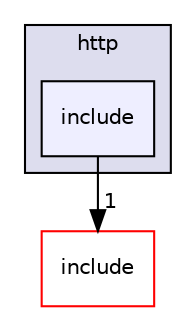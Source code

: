 digraph "C:/Users/folae/Documents/Code/Big-Projects/ArkScript/Ark/lib/modules/http/include" {
  compound=true
  node [ fontsize="10", fontname="Helvetica"];
  edge [ labelfontsize="10", labelfontname="Helvetica"];
  subgraph clusterdir_e5f0f663a6e316f61ceb4338dd986015 {
    graph [ bgcolor="#ddddee", pencolor="black", label="http" fontname="Helvetica", fontsize="10", URL="dir_e5f0f663a6e316f61ceb4338dd986015.html"]
  dir_f0c1b3d277c8f45563387963caf000c5 [shape=box, label="include", style="filled", fillcolor="#eeeeff", pencolor="black", URL="dir_f0c1b3d277c8f45563387963caf000c5.html"];
  }
  dir_ee54abb1d0914f5c6987d7690c8d0f8d [shape=box label="include" fillcolor="white" style="filled" color="red" URL="dir_ee54abb1d0914f5c6987d7690c8d0f8d.html"];
  dir_f0c1b3d277c8f45563387963caf000c5->dir_ee54abb1d0914f5c6987d7690c8d0f8d [headlabel="1", labeldistance=1.5 headhref="dir_000029_000031.html"];
}
